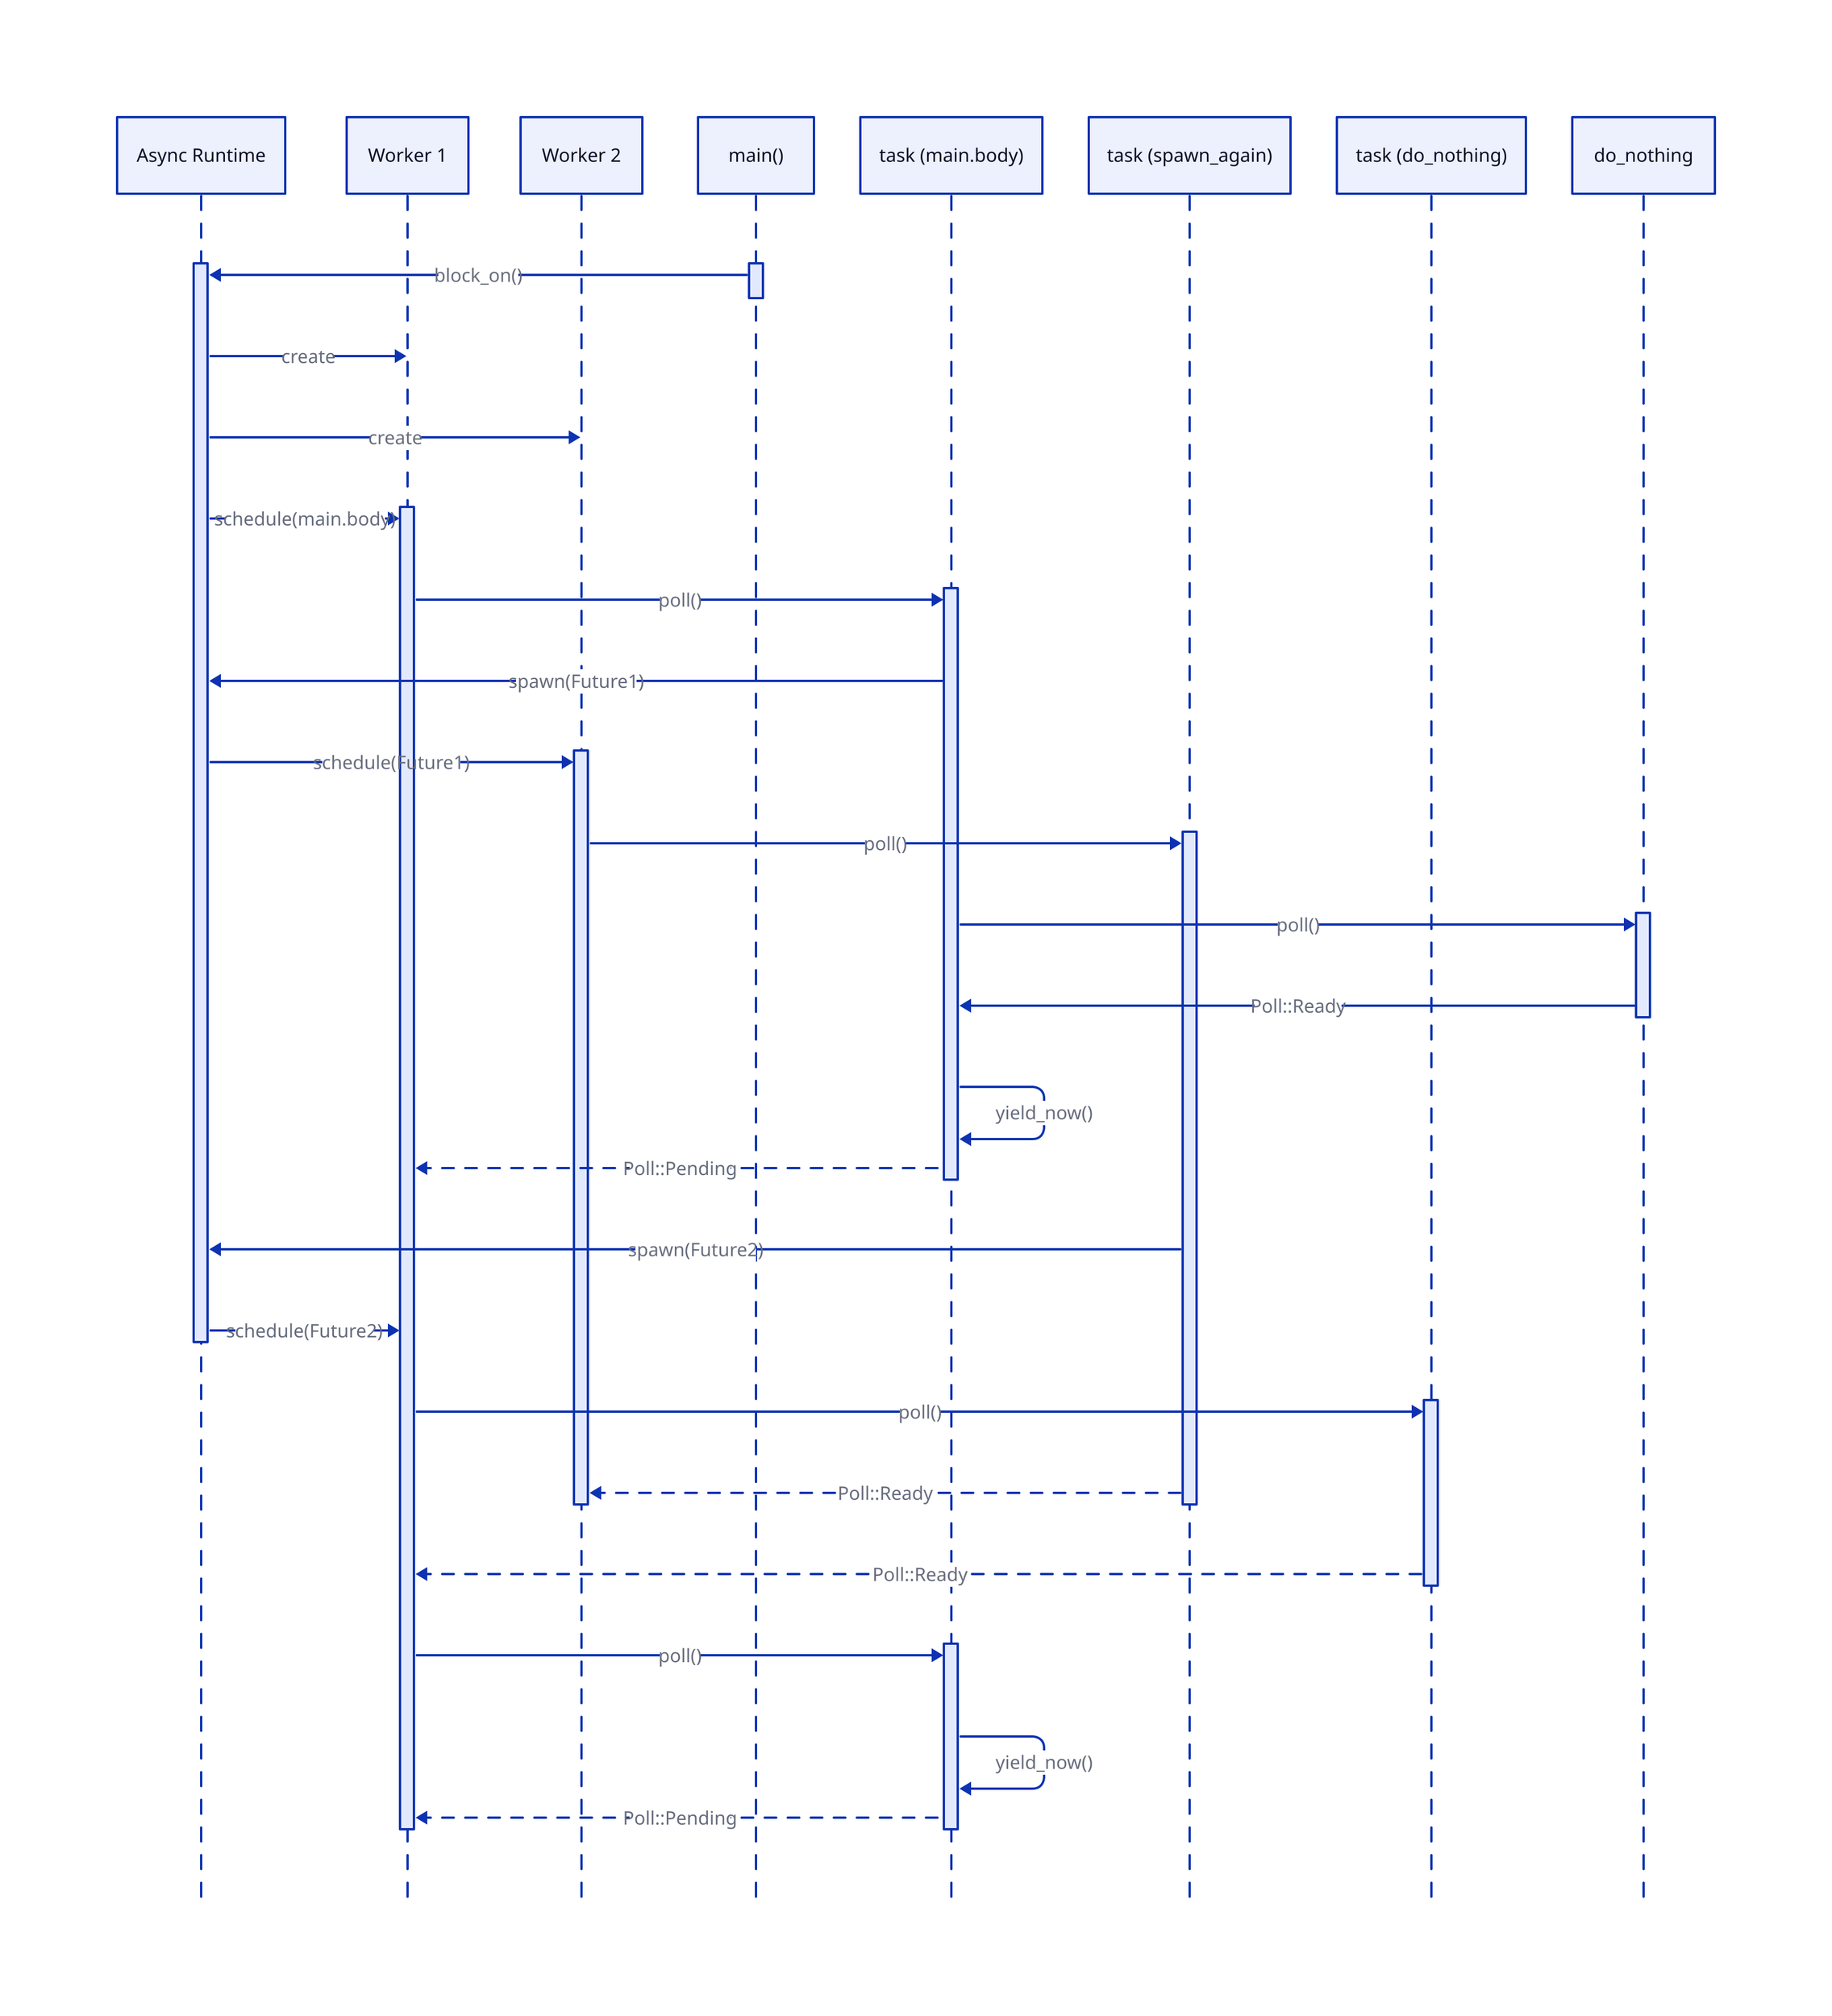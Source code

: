 shape: sequence_diagram

runtime: Async Runtime
worker1: Worker 1
worker2: Worker 2
main: main()
main_task: task (main.body)
future1: task (spawn_again)
future2: task (do_nothing)
future3: do_nothing

main.fn -> runtime.block: block_on()
runtime.block -> worker1: create
runtime.block -> worker2: create
runtime.block -> worker1.block: schedule(main.body)

worker1.block -> main_task.poll1: poll()
main_task.poll1 -> runtime.block: spawn(Future1)
runtime.block -> worker2.block: schedule(Future1)
worker2.block -> future1.poll1: poll()
main_task.poll1 -> future3.poll1: poll()
main_task.poll1 <- future3.poll1: Poll::Ready

main_task.poll1 -> main_task.poll1: yield_now()
worker1.block <- main_task.poll1: Poll::Pending {
  style.stroke-dash: 5
}

future1.poll1 -> runtime.block: spawn(Future2)

runtime.block -> worker1.block: schedule(Future2)
worker1.block -> future2.poll1: poll()
worker2.block <- future1.poll1: Poll::Ready {
  style.stroke-dash: 5
}
worker1.block <- future2.poll1: Poll::Ready {
  style.stroke-dash: 5
}

worker1.block -> main_task.poll2: poll()
main_task.poll2 -> main_task.poll2: yield_now()
worker1.block <- main_task.poll2: Poll::Pending {
  style.stroke-dash: 5
}
